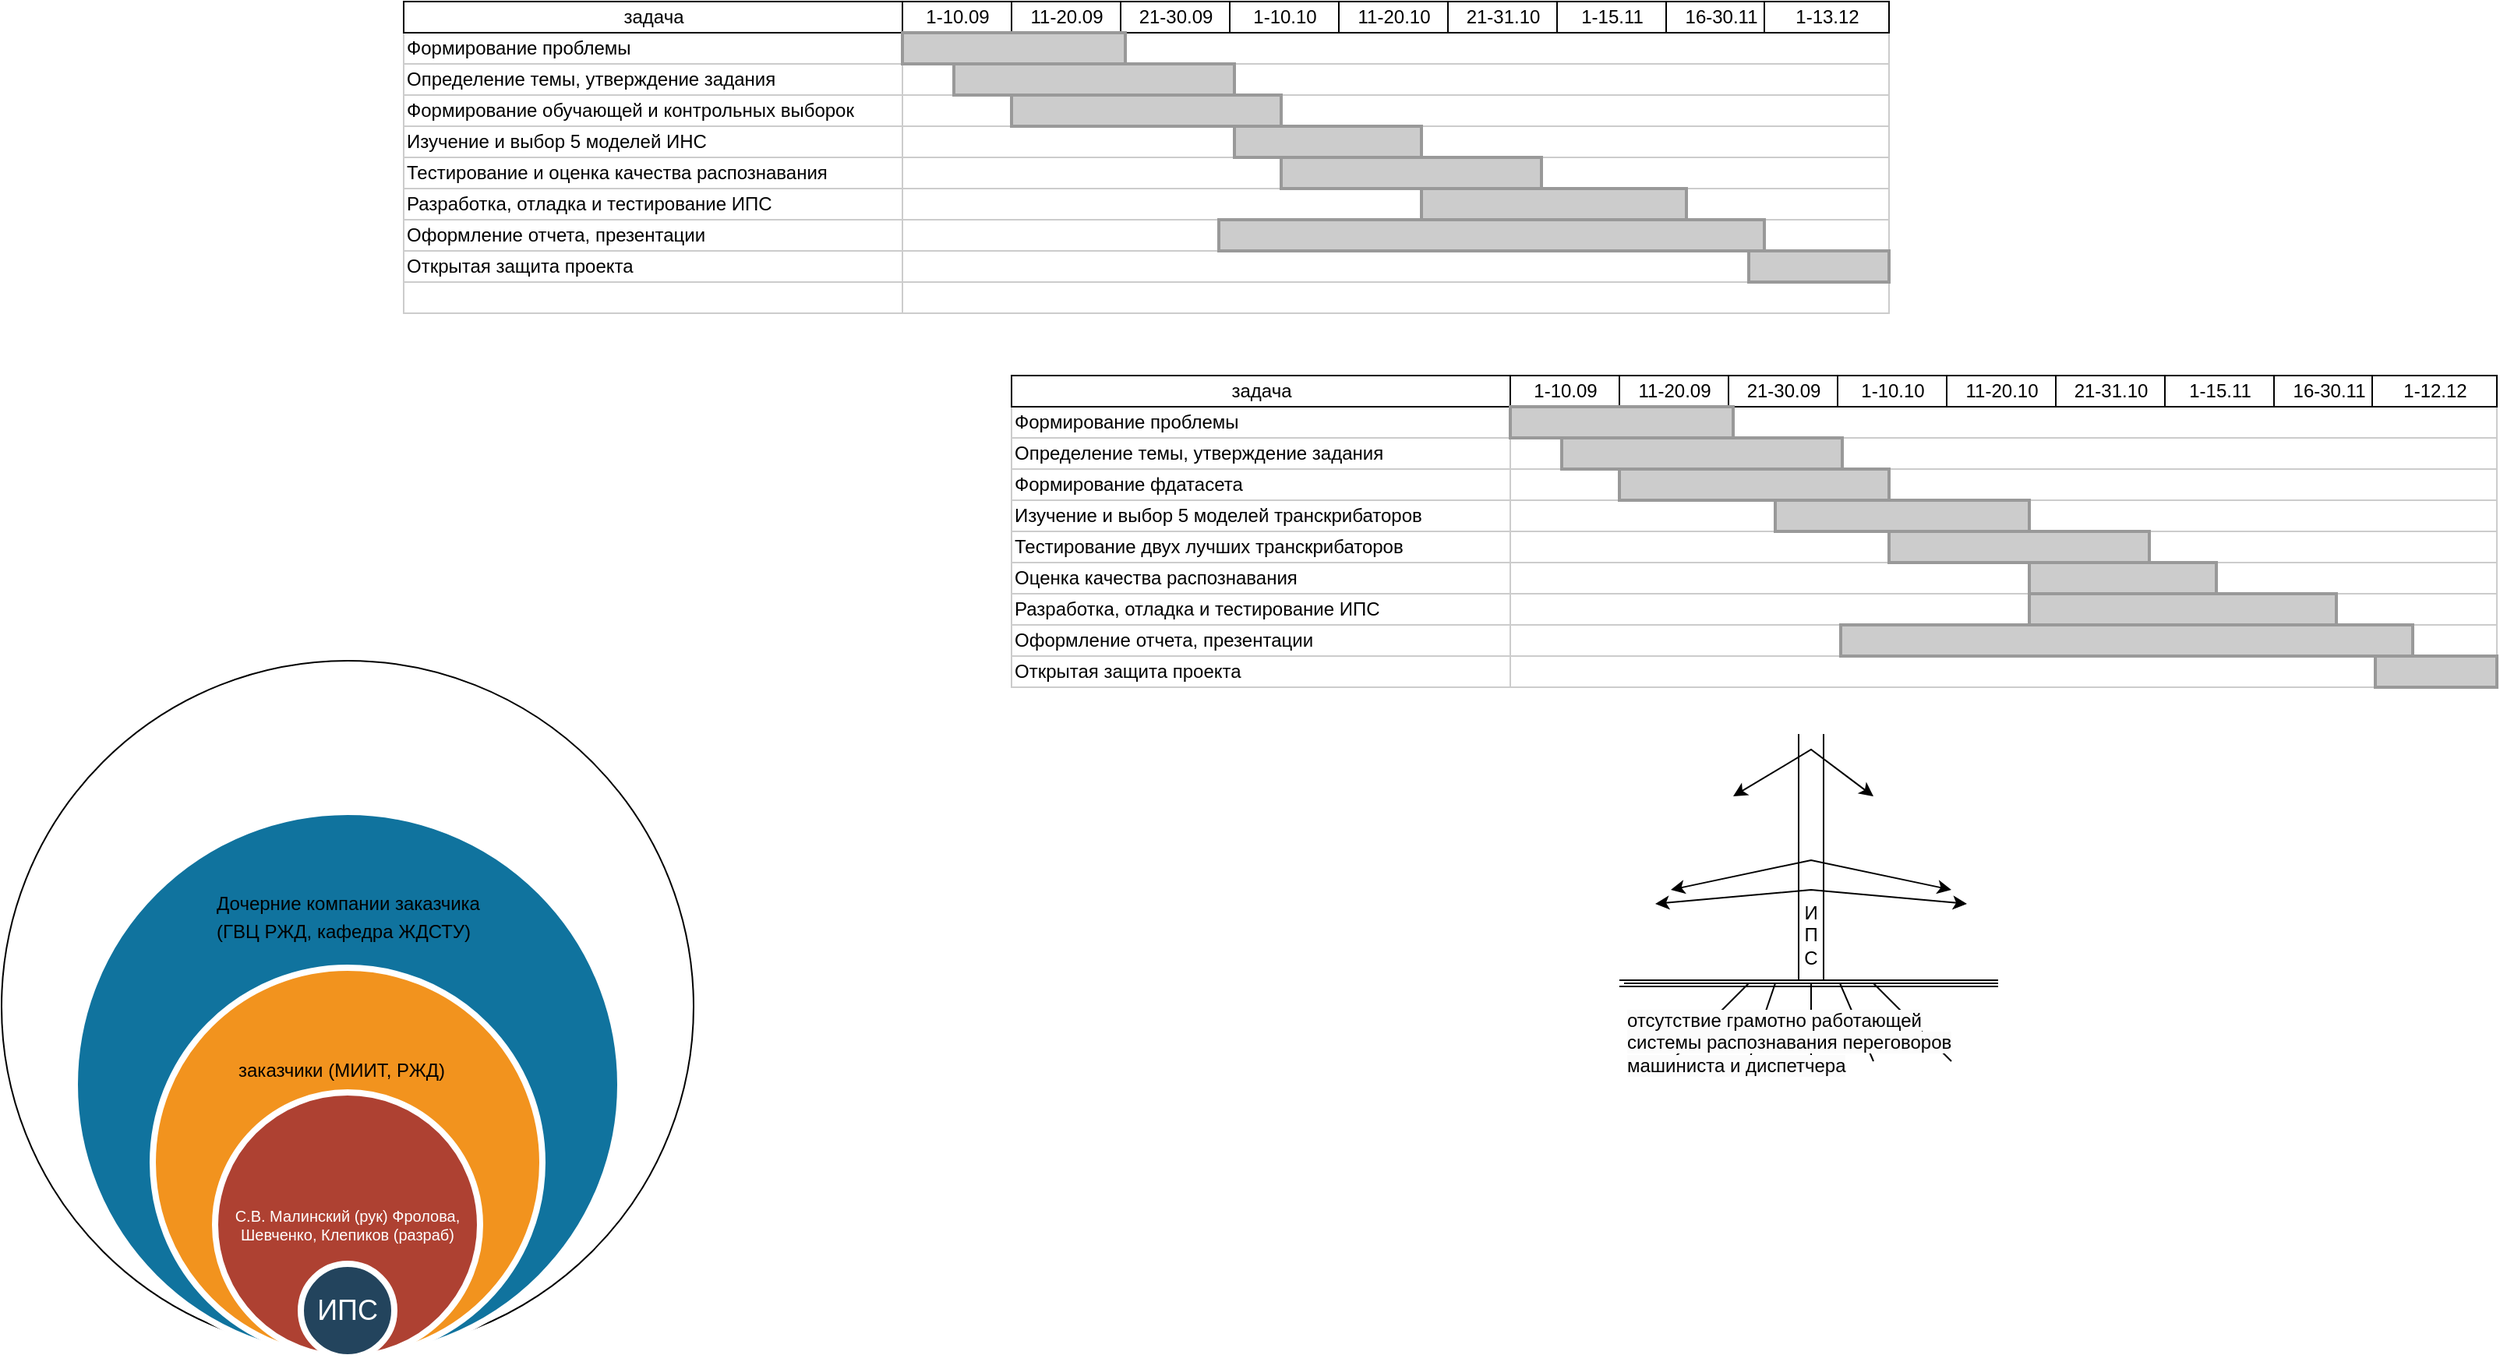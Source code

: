 <mxfile version="22.1.8" type="github">
  <diagram name="Page-1" id="fc2ac565-0d4e-3f0d-88b0-a54af1634ed7">
    <mxGraphModel dx="779" dy="479" grid="0" gridSize="10" guides="1" tooltips="1" connect="0" arrows="1" fold="1" page="1" pageScale="1.5" pageWidth="1169" pageHeight="827" background="none" math="0" shadow="0">
      <root>
        <mxCell id="0" style=";html=1;" />
        <mxCell id="1" style=";html=1;" parent="0" />
        <mxCell id="1W--H6vVa6nzlQjFEcoV-141" value="" style="ellipse;whiteSpace=wrap;html=1;aspect=fixed;" vertex="1" parent="1">
          <mxGeometry x="39" y="553" width="444" height="444" as="geometry" />
        </mxCell>
        <mxCell id="1W--H6vVa6nzlQjFEcoV-101" value="" style="align=left;strokeColor=#CCCCCC;html=1;" vertex="1" parent="1">
          <mxGeometry x="617" y="190" width="633" height="20" as="geometry" />
        </mxCell>
        <mxCell id="75" value="Формирование проблемы" style="align=left;strokeColor=#CCCCCC;html=1;" parent="1" vertex="1">
          <mxGeometry x="297.0" y="150.0" width="320.0" height="20.0" as="geometry" />
        </mxCell>
        <mxCell id="80" value="Определение темы, утверждение задания&lt;span style=&quot;white-space: pre;&quot;&gt;&lt;br&gt;&lt;/span&gt;" style="align=left;strokeColor=#CCCCCC;html=1;" parent="1" vertex="1">
          <mxGeometry x="297" y="170.0" width="320" height="20" as="geometry" />
        </mxCell>
        <mxCell id="85" value="Формирование обучающей и контрольных выборок" style="align=left;strokeColor=#CCCCCC;html=1;" parent="1" vertex="1">
          <mxGeometry x="297.0" y="190.0" width="320.0" height="20" as="geometry" />
        </mxCell>
        <mxCell id="90" value="Открытая защита проекта" style="align=left;strokeColor=#CCCCCC;html=1;" parent="1" vertex="1">
          <mxGeometry x="297.0" y="290.0" width="320.0" height="20" as="geometry" />
        </mxCell>
        <mxCell id="95" value="Тестирование и оценка качества распознавания" style="align=left;strokeColor=#CCCCCC;html=1;" parent="1" vertex="1">
          <mxGeometry x="297.0" y="230.0" width="320.0" height="20" as="geometry" />
        </mxCell>
        <mxCell id="100" value="Оформление отчета, презентации" style="align=left;strokeColor=#CCCCCC;html=1;" parent="1" vertex="1">
          <mxGeometry x="297.0" y="270.0" width="320.0" height="20" as="geometry" />
        </mxCell>
        <mxCell id="2" value="задача" style="strokeWidth=1;fontStyle=0;html=1;" parent="1" vertex="1">
          <mxGeometry x="297" y="130" width="320" height="20" as="geometry" />
        </mxCell>
        <mxCell id="67c90442a009f359-289" value="Разработка, отладка и тестирование ИПС" style="align=left;strokeColor=#CCCCCC;html=1;" parent="1" vertex="1">
          <mxGeometry x="297.0" y="250.0" width="320.0" height="20" as="geometry" />
        </mxCell>
        <mxCell id="67c90442a009f359-290" value="" style="align=left;strokeColor=#CCCCCC;html=1;" parent="1" vertex="1">
          <mxGeometry x="297.0" y="310.0" width="320.0" height="20" as="geometry" />
        </mxCell>
        <mxCell id="67c90442a009f359-291" value="" style="align=left;strokeColor=#CCCCCC;html=1;" parent="1" vertex="1">
          <mxGeometry x="617" y="150" width="633" height="20" as="geometry" />
        </mxCell>
        <mxCell id="4" value="1-10.09" style="strokeWidth=1;fontStyle=0;html=1;" parent="1" vertex="1">
          <mxGeometry x="617" y="130" width="70" height="20" as="geometry" />
        </mxCell>
        <mxCell id="67c90442a009f359-278" value="11-20.09" style="strokeWidth=1;fontStyle=0;html=1;" parent="1" vertex="1">
          <mxGeometry x="687" y="130" width="70" height="20" as="geometry" />
        </mxCell>
        <mxCell id="67c90442a009f359-279" value="21-30.09" style="strokeWidth=1;fontStyle=0;html=1;" parent="1" vertex="1">
          <mxGeometry x="757" y="130" width="70" height="20" as="geometry" />
        </mxCell>
        <mxCell id="67c90442a009f359-280" value="1-10.10" style="strokeWidth=1;fontStyle=0;html=1;" parent="1" vertex="1">
          <mxGeometry x="827" y="130" width="70" height="20" as="geometry" />
        </mxCell>
        <mxCell id="67c90442a009f359-281" value="11-20.10" style="strokeWidth=1;fontStyle=0;html=1;" parent="1" vertex="1">
          <mxGeometry x="897" y="130" width="70" height="20" as="geometry" />
        </mxCell>
        <mxCell id="67c90442a009f359-282" value="21-31.10" style="strokeWidth=1;fontStyle=0;html=1;" parent="1" vertex="1">
          <mxGeometry x="967" y="130" width="70" height="20" as="geometry" />
        </mxCell>
        <mxCell id="67c90442a009f359-283" value="1-15.11" style="strokeWidth=1;fontStyle=0;html=1;" parent="1" vertex="1">
          <mxGeometry x="1037" y="130" width="70" height="20" as="geometry" />
        </mxCell>
        <mxCell id="67c90442a009f359-284" value="16-30.11" style="strokeWidth=1;fontStyle=0;html=1;" parent="1" vertex="1">
          <mxGeometry x="1107" y="130" width="70" height="20" as="geometry" />
        </mxCell>
        <mxCell id="67c90442a009f359-286" value="1-13.12" style="strokeWidth=1;fontStyle=0;html=1;" parent="1" vertex="1">
          <mxGeometry x="1170" y="130" width="80" height="20" as="geometry" />
        </mxCell>
        <mxCell id="67c90442a009f359-292" value="" style="align=left;strokeColor=#CCCCCC;html=1;" parent="1" vertex="1">
          <mxGeometry x="617" y="170" width="633" height="20" as="geometry" />
        </mxCell>
        <mxCell id="67c90442a009f359-293" value="" style="align=left;strokeColor=#CCCCCC;html=1;" parent="1" vertex="1">
          <mxGeometry x="617" y="210" width="633" height="20" as="geometry" />
        </mxCell>
        <mxCell id="67c90442a009f359-294" value="" style="align=left;strokeColor=#CCCCCC;html=1;" parent="1" vertex="1">
          <mxGeometry x="617" y="230" width="633" height="20" as="geometry" />
        </mxCell>
        <mxCell id="67c90442a009f359-295" value="" style="align=left;strokeColor=#CCCCCC;html=1;" parent="1" vertex="1">
          <mxGeometry x="617" y="250" width="633" height="20" as="geometry" />
        </mxCell>
        <mxCell id="67c90442a009f359-296" value="" style="align=left;strokeColor=#CCCCCC;html=1;" parent="1" vertex="1">
          <mxGeometry x="617" y="270" width="633" height="20" as="geometry" />
        </mxCell>
        <mxCell id="67c90442a009f359-297" value="" style="align=left;strokeColor=#CCCCCC;html=1;" parent="1" vertex="1">
          <mxGeometry x="617" y="290" width="633" height="20" as="geometry" />
        </mxCell>
        <mxCell id="67c90442a009f359-298" value="" style="align=left;strokeColor=#CCCCCC;html=1;" parent="1" vertex="1">
          <mxGeometry x="617" y="310" width="633" height="20" as="geometry" />
        </mxCell>
        <mxCell id="67c90442a009f359-299" value="" style="whiteSpace=wrap;html=1;strokeWidth=2;fillColor=#CCCCCC;gradientColor=none;fontSize=14;align=center;strokeColor=#999999;" parent="1" vertex="1">
          <mxGeometry x="617" y="150" width="143" height="20" as="geometry" />
        </mxCell>
        <mxCell id="67c90442a009f359-300" value="" style="whiteSpace=wrap;html=1;strokeWidth=2;fillColor=#CCCCCC;gradientColor=none;fontSize=14;align=center;strokeColor=#999999;" parent="1" vertex="1">
          <mxGeometry x="650" y="170" width="180" height="20" as="geometry" />
        </mxCell>
        <mxCell id="67c90442a009f359-301" value="" style="whiteSpace=wrap;html=1;strokeWidth=2;fillColor=#CCCCCC;gradientColor=none;fontSize=14;align=center;strokeColor=#999999;" parent="1" vertex="1">
          <mxGeometry x="687" y="190" width="173" height="20" as="geometry" />
        </mxCell>
        <mxCell id="67c90442a009f359-302" value="" style="whiteSpace=wrap;html=1;strokeWidth=2;fillColor=#CCCCCC;gradientColor=none;fontSize=14;align=center;strokeColor=#999999;" parent="1" vertex="1">
          <mxGeometry x="830" y="210" width="120" height="20" as="geometry" />
        </mxCell>
        <mxCell id="67c90442a009f359-303" value="" style="whiteSpace=wrap;html=1;strokeWidth=2;fillColor=#CCCCCC;gradientColor=none;fontSize=14;align=center;strokeColor=#999999;" parent="1" vertex="1">
          <mxGeometry x="860" y="230" width="167" height="20" as="geometry" />
        </mxCell>
        <mxCell id="67c90442a009f359-304" value="" style="whiteSpace=wrap;html=1;strokeWidth=2;fillColor=#CCCCCC;gradientColor=none;fontSize=14;align=center;strokeColor=#999999;" parent="1" vertex="1">
          <mxGeometry x="950" y="250" width="170" height="20" as="geometry" />
        </mxCell>
        <mxCell id="67c90442a009f359-305" value="" style="whiteSpace=wrap;html=1;strokeWidth=2;fillColor=#CCCCCC;gradientColor=none;fontSize=14;align=center;strokeColor=#999999;" parent="1" vertex="1">
          <mxGeometry x="820" y="270" width="350" height="20" as="geometry" />
        </mxCell>
        <mxCell id="67c90442a009f359-306" value="" style="whiteSpace=wrap;html=1;strokeWidth=2;fillColor=#CCCCCC;gradientColor=none;fontSize=14;align=center;strokeColor=#999999;" parent="1" vertex="1">
          <mxGeometry x="1160" y="290" width="90" height="20" as="geometry" />
        </mxCell>
        <mxCell id="t3raDtDk3WNf8D7AOKck-101" value="" style="ellipse;html=1;strokeWidth=4;fillColor=#10739E;strokeColor=#ffffff;shadow=0;fontSize=10;fontColor=#FFFFFF;align=center;fontStyle=0;whiteSpace=wrap;spacing=10;movable=0;resizable=0;rotatable=0;deletable=0;editable=0;locked=1;connectable=0;" parent="1" vertex="1">
          <mxGeometry x="86" y="650" width="350" height="350" as="geometry" />
        </mxCell>
        <mxCell id="t3raDtDk3WNf8D7AOKck-102" value="м" style="ellipse;html=1;strokeWidth=4;fillColor=#F2931E;strokeColor=#ffffff;shadow=0;fontSize=10;fontColor=#FFFFFF;align=center;fontStyle=0;whiteSpace=wrap;spacing=10;movable=0;resizable=0;rotatable=0;deletable=0;editable=0;locked=1;connectable=0;" parent="1" vertex="1">
          <mxGeometry x="136" y="750" width="250" height="250" as="geometry" />
        </mxCell>
        <mxCell id="t3raDtDk3WNf8D7AOKck-103" value="С.В. Малинский (рук) Фролова, Шевченко, Клепиков (разраб)" style="ellipse;html=1;strokeWidth=4;fillColor=#AE4132;strokeColor=#ffffff;shadow=0;fontSize=10;fontColor=#FFFFFF;align=center;fontStyle=0;whiteSpace=wrap;spacing=10;movable=0;resizable=0;rotatable=0;deletable=0;editable=0;locked=1;connectable=0;" parent="1" vertex="1">
          <mxGeometry x="176" y="830" width="170" height="170" as="geometry" />
        </mxCell>
        <mxCell id="t3raDtDk3WNf8D7AOKck-104" value="&lt;font style=&quot;font-size: 18px;&quot;&gt;ИПС&lt;/font&gt;" style="ellipse;html=1;strokeWidth=4;fillColor=#23445D;strokeColor=#ffffff;shadow=0;fontSize=10;fontColor=#FFFFFF;align=center;fontStyle=0;whiteSpace=wrap;spacing=10;movable=0;resizable=0;rotatable=0;deletable=0;editable=0;locked=1;connectable=0;" parent="1" vertex="1">
          <mxGeometry x="231" y="940" width="60" height="60" as="geometry" />
        </mxCell>
        <mxCell id="t3raDtDk3WNf8D7AOKck-108" value="&lt;p&gt;заказчики (МИИТ, РЖД)&lt;br&gt;&lt;/p&gt;" style="text;whiteSpace=wrap;html=1;movable=0;resizable=0;rotatable=0;deletable=0;editable=0;locked=1;connectable=0;" parent="1" vertex="1">
          <mxGeometry x="189" y="790" width="144" height="40" as="geometry" />
        </mxCell>
        <mxCell id="t3raDtDk3WNf8D7AOKck-110" value="&lt;p&gt;(ГВЦ РЖД, кафедра ЖДСТУ)&lt;br&gt;&lt;/p&gt;" style="text;whiteSpace=wrap;html=1;movable=1;resizable=1;rotatable=1;deletable=1;editable=1;locked=0;connectable=1;" parent="1" vertex="1">
          <mxGeometry x="175" y="701" width="172" height="40" as="geometry" />
        </mxCell>
        <mxCell id="t3raDtDk3WNf8D7AOKck-111" value="Дочерние компании заказчика" style="text;html=1;align=center;verticalAlign=middle;resizable=1;points=[];autosize=1;strokeColor=none;fillColor=none;movable=1;rotatable=1;deletable=1;editable=1;locked=0;connectable=1;" parent="1" vertex="1">
          <mxGeometry x="161" y="694" width="200" height="30" as="geometry" />
        </mxCell>
        <mxCell id="t3raDtDk3WNf8D7AOKck-116" value="" style="endArrow=none;html=1;rounded=0;" parent="1" edge="1">
          <mxGeometry width="50" height="50" relative="1" as="geometry">
            <mxPoint x="1110" y="810" as="sourcePoint" />
            <mxPoint x="1160" y="760" as="targetPoint" />
          </mxGeometry>
        </mxCell>
        <mxCell id="t3raDtDk3WNf8D7AOKck-117" value="" style="endArrow=none;html=1;rounded=0;" parent="1" edge="1">
          <mxGeometry width="50" height="50" relative="1" as="geometry">
            <mxPoint x="1290" y="810" as="sourcePoint" />
            <mxPoint x="1240" y="760" as="targetPoint" />
          </mxGeometry>
        </mxCell>
        <mxCell id="t3raDtDk3WNf8D7AOKck-118" value="" style="endArrow=none;html=1;rounded=0;" parent="1" edge="1">
          <mxGeometry width="50" height="50" relative="1" as="geometry">
            <mxPoint x="1200" y="810" as="sourcePoint" />
            <mxPoint x="1200" y="760" as="targetPoint" />
          </mxGeometry>
        </mxCell>
        <mxCell id="t3raDtDk3WNf8D7AOKck-119" value="" style="endArrow=none;html=1;rounded=0;" parent="1" edge="1">
          <mxGeometry width="50" height="50" relative="1" as="geometry">
            <mxPoint x="1160" y="810" as="sourcePoint" />
            <mxPoint x="1177" y="760" as="targetPoint" />
          </mxGeometry>
        </mxCell>
        <mxCell id="t3raDtDk3WNf8D7AOKck-120" value="" style="endArrow=none;html=1;rounded=0;" parent="1" edge="1">
          <mxGeometry width="50" height="50" relative="1" as="geometry">
            <mxPoint x="1240" y="810" as="sourcePoint" />
            <mxPoint x="1218.5" y="760" as="targetPoint" />
          </mxGeometry>
        </mxCell>
        <mxCell id="t3raDtDk3WNf8D7AOKck-121" value="" style="endArrow=none;html=1;rounded=0;" parent="1" edge="1">
          <mxGeometry width="50" height="50" relative="1" as="geometry">
            <mxPoint x="1080" y="760" as="sourcePoint" />
            <mxPoint x="1320" y="760" as="targetPoint" />
          </mxGeometry>
        </mxCell>
        <mxCell id="t3raDtDk3WNf8D7AOKck-122" value="" style="shape=link;html=1;rounded=0;" parent="1" edge="1">
          <mxGeometry width="100" relative="1" as="geometry">
            <mxPoint x="1077" y="760" as="sourcePoint" />
            <mxPoint x="1320" y="760" as="targetPoint" />
          </mxGeometry>
        </mxCell>
        <mxCell id="t3raDtDk3WNf8D7AOKck-125" value="" style="html=1;labelBackgroundColor=#ffffff;startArrow=classic;startFill=1;startSize=6;endArrow=classic;endFill=1;endSize=6;jettySize=auto;orthogonalLoop=1;strokeWidth=1;fontSize=14;rounded=0;" parent="1" edge="1">
          <mxGeometry width="60" height="60" relative="1" as="geometry">
            <mxPoint x="1150" y="640" as="sourcePoint" />
            <mxPoint x="1240" y="640" as="targetPoint" />
            <Array as="points">
              <mxPoint x="1200" y="610" />
            </Array>
          </mxGeometry>
        </mxCell>
        <mxCell id="t3raDtDk3WNf8D7AOKck-126" value="" style="html=1;labelBackgroundColor=#ffffff;startArrow=classic;startFill=1;startSize=6;endArrow=classic;endFill=1;endSize=6;jettySize=auto;orthogonalLoop=1;strokeWidth=1;fontSize=14;rounded=0;" parent="1" edge="1">
          <mxGeometry width="60" height="60" relative="1" as="geometry">
            <mxPoint x="1100" y="709" as="sourcePoint" />
            <mxPoint x="1300" y="709" as="targetPoint" />
            <Array as="points">
              <mxPoint x="1200" y="700" />
            </Array>
          </mxGeometry>
        </mxCell>
        <mxCell id="t3raDtDk3WNf8D7AOKck-127" value="" style="html=1;labelBackgroundColor=#ffffff;startArrow=classic;startFill=1;startSize=6;endArrow=classic;endFill=1;endSize=6;jettySize=auto;orthogonalLoop=1;strokeWidth=1;fontSize=14;rounded=0;" parent="1" edge="1">
          <mxGeometry width="60" height="60" relative="1" as="geometry">
            <mxPoint x="1110" y="700" as="sourcePoint" />
            <mxPoint x="1290" y="700" as="targetPoint" />
            <Array as="points">
              <mxPoint x="1200" y="681" />
            </Array>
          </mxGeometry>
        </mxCell>
        <mxCell id="t3raDtDk3WNf8D7AOKck-130" value="&lt;span style=&quot;caret-color: rgb(0, 0, 0); color: rgb(0, 0, 0); font-family: Helvetica; font-size: 12px; font-style: normal; font-variant-caps: normal; font-weight: normal; letter-spacing: normal; text-align: center; text-indent: 0px; text-transform: none; word-spacing: 0px; -webkit-text-stroke-width: 0px; background-color: rgb(251, 251, 251); text-decoration: none; float: none; display: inline !important;&quot;&gt;отсутствие грамотно работающей системы&amp;nbsp;распознавания переговоров машиниста и диспетчера&lt;/span&gt;" style="text;whiteSpace=wrap;html=1;" parent="1" vertex="1">
          <mxGeometry x="1080" y="770" width="240" height="50" as="geometry" />
        </mxCell>
        <mxCell id="t3raDtDk3WNf8D7AOKck-124" value="" style="verticalLabelPosition=bottom;align=center;dashed=0;html=1;verticalAlign=top;shape=mxgraph.pid.piping.double_flange;pointerEvents=1;" parent="1" vertex="1">
          <mxGeometry x="1190" y="600" width="20" height="158" as="geometry" />
        </mxCell>
        <mxCell id="t3raDtDk3WNf8D7AOKck-131" value="&lt;div style=&quot;text-align: center;&quot;&gt;И П С&lt;/div&gt;" style="text;whiteSpace=wrap;html=1;rotation=0;" parent="1" vertex="1">
          <mxGeometry x="1192" y="701" width="14" height="20" as="geometry" />
        </mxCell>
        <mxCell id="1W--H6vVa6nzlQjFEcoV-100" value="Изучение и выбор 5 моделей ИНС" style="align=left;strokeColor=#CCCCCC;html=1;" vertex="1" parent="1">
          <mxGeometry x="297.0" y="210.0" width="320.0" height="20" as="geometry" />
        </mxCell>
        <mxCell id="1W--H6vVa6nzlQjFEcoV-102" value="" style="align=left;strokeColor=#CCCCCC;html=1;" vertex="1" parent="1">
          <mxGeometry x="1007" y="430" width="633" height="20" as="geometry" />
        </mxCell>
        <mxCell id="1W--H6vVa6nzlQjFEcoV-103" value="Формирование проблемы" style="align=left;strokeColor=#CCCCCC;html=1;" vertex="1" parent="1">
          <mxGeometry x="687.0" y="390.0" width="320.0" height="20.0" as="geometry" />
        </mxCell>
        <mxCell id="1W--H6vVa6nzlQjFEcoV-104" value="Определение темы, утверждение задания&lt;span style=&quot;white-space: pre;&quot;&gt;&lt;br&gt;&lt;/span&gt;" style="align=left;strokeColor=#CCCCCC;html=1;" vertex="1" parent="1">
          <mxGeometry x="687" y="410.0" width="320" height="20" as="geometry" />
        </mxCell>
        <mxCell id="1W--H6vVa6nzlQjFEcoV-105" value="Формирование фдатасета" style="align=left;strokeColor=#CCCCCC;html=1;" vertex="1" parent="1">
          <mxGeometry x="687.0" y="430.0" width="320.0" height="20" as="geometry" />
        </mxCell>
        <mxCell id="1W--H6vVa6nzlQjFEcoV-106" value="Оценка качества распознавания" style="align=left;strokeColor=#CCCCCC;html=1;" vertex="1" parent="1">
          <mxGeometry x="687.0" y="490.0" width="320.0" height="20" as="geometry" />
        </mxCell>
        <mxCell id="1W--H6vVa6nzlQjFEcoV-107" value="Тестирование двух лучших транскрибаторов" style="align=left;strokeColor=#CCCCCC;html=1;" vertex="1" parent="1">
          <mxGeometry x="687.0" y="470.0" width="320.0" height="20" as="geometry" />
        </mxCell>
        <mxCell id="1W--H6vVa6nzlQjFEcoV-108" value="" style="align=left;strokeColor=#CCCCCC;html=1;" vertex="1" parent="1">
          <mxGeometry x="687" y="510" width="335" height="20" as="geometry" />
        </mxCell>
        <mxCell id="1W--H6vVa6nzlQjFEcoV-109" value="задача" style="strokeWidth=1;fontStyle=0;html=1;" vertex="1" parent="1">
          <mxGeometry x="687" y="370" width="320" height="20" as="geometry" />
        </mxCell>
        <mxCell id="1W--H6vVa6nzlQjFEcoV-110" value="Разработка, отладка и тестирование ИПС" style="align=left;strokeColor=#CCCCCC;html=1;" vertex="1" parent="1">
          <mxGeometry x="687.0" y="510.0" width="320.0" height="20" as="geometry" />
        </mxCell>
        <mxCell id="1W--H6vVa6nzlQjFEcoV-111" value="" style="align=left;strokeColor=#CCCCCC;html=1;" vertex="1" parent="1">
          <mxGeometry x="687.0" y="550.0" width="320.0" height="20" as="geometry" />
        </mxCell>
        <mxCell id="1W--H6vVa6nzlQjFEcoV-112" value="" style="align=left;strokeColor=#CCCCCC;html=1;" vertex="1" parent="1">
          <mxGeometry x="1007" y="390" width="633" height="20" as="geometry" />
        </mxCell>
        <mxCell id="1W--H6vVa6nzlQjFEcoV-113" value="1-10.09" style="strokeWidth=1;fontStyle=0;html=1;" vertex="1" parent="1">
          <mxGeometry x="1007" y="370" width="70" height="20" as="geometry" />
        </mxCell>
        <mxCell id="1W--H6vVa6nzlQjFEcoV-114" value="11-20.09" style="strokeWidth=1;fontStyle=0;html=1;" vertex="1" parent="1">
          <mxGeometry x="1077" y="370" width="70" height="20" as="geometry" />
        </mxCell>
        <mxCell id="1W--H6vVa6nzlQjFEcoV-115" value="21-30.09" style="strokeWidth=1;fontStyle=0;html=1;" vertex="1" parent="1">
          <mxGeometry x="1147" y="370" width="70" height="20" as="geometry" />
        </mxCell>
        <mxCell id="1W--H6vVa6nzlQjFEcoV-116" value="1-10.10" style="strokeWidth=1;fontStyle=0;html=1;" vertex="1" parent="1">
          <mxGeometry x="1217" y="370" width="70" height="20" as="geometry" />
        </mxCell>
        <mxCell id="1W--H6vVa6nzlQjFEcoV-117" value="11-20.10" style="strokeWidth=1;fontStyle=0;html=1;" vertex="1" parent="1">
          <mxGeometry x="1287" y="370" width="70" height="20" as="geometry" />
        </mxCell>
        <mxCell id="1W--H6vVa6nzlQjFEcoV-118" value="21-31.10" style="strokeWidth=1;fontStyle=0;html=1;" vertex="1" parent="1">
          <mxGeometry x="1357" y="370" width="70" height="20" as="geometry" />
        </mxCell>
        <mxCell id="1W--H6vVa6nzlQjFEcoV-119" value="1-15.11" style="strokeWidth=1;fontStyle=0;html=1;" vertex="1" parent="1">
          <mxGeometry x="1427" y="370" width="70" height="20" as="geometry" />
        </mxCell>
        <mxCell id="1W--H6vVa6nzlQjFEcoV-120" value="16-30.11" style="strokeWidth=1;fontStyle=0;html=1;" vertex="1" parent="1">
          <mxGeometry x="1497" y="370" width="70" height="20" as="geometry" />
        </mxCell>
        <mxCell id="1W--H6vVa6nzlQjFEcoV-121" value="1-12.12" style="strokeWidth=1;fontStyle=0;html=1;" vertex="1" parent="1">
          <mxGeometry x="1560" y="370" width="80" height="20" as="geometry" />
        </mxCell>
        <mxCell id="1W--H6vVa6nzlQjFEcoV-122" value="" style="align=left;strokeColor=#CCCCCC;html=1;" vertex="1" parent="1">
          <mxGeometry x="1007" y="410" width="633" height="20" as="geometry" />
        </mxCell>
        <mxCell id="1W--H6vVa6nzlQjFEcoV-123" value="" style="align=left;strokeColor=#CCCCCC;html=1;" vertex="1" parent="1">
          <mxGeometry x="1007" y="450" width="633" height="20" as="geometry" />
        </mxCell>
        <mxCell id="1W--H6vVa6nzlQjFEcoV-124" value="" style="align=left;strokeColor=#CCCCCC;html=1;" vertex="1" parent="1">
          <mxGeometry x="1007" y="470" width="633" height="20" as="geometry" />
        </mxCell>
        <mxCell id="1W--H6vVa6nzlQjFEcoV-125" value="" style="align=left;strokeColor=#CCCCCC;html=1;" vertex="1" parent="1">
          <mxGeometry x="1007" y="490" width="633" height="20" as="geometry" />
        </mxCell>
        <mxCell id="1W--H6vVa6nzlQjFEcoV-126" value="" style="align=left;strokeColor=#CCCCCC;html=1;" vertex="1" parent="1">
          <mxGeometry x="1007" y="510" width="633" height="20" as="geometry" />
        </mxCell>
        <mxCell id="1W--H6vVa6nzlQjFEcoV-127" value="" style="align=left;strokeColor=#CCCCCC;html=1;" vertex="1" parent="1">
          <mxGeometry x="1007" y="530" width="633" height="20" as="geometry" />
        </mxCell>
        <mxCell id="1W--H6vVa6nzlQjFEcoV-128" value="" style="align=left;strokeColor=#CCCCCC;html=1;" vertex="1" parent="1">
          <mxGeometry x="1007" y="550" width="633" height="20" as="geometry" />
        </mxCell>
        <mxCell id="1W--H6vVa6nzlQjFEcoV-129" value="" style="whiteSpace=wrap;html=1;strokeWidth=2;fillColor=#CCCCCC;gradientColor=none;fontSize=14;align=center;strokeColor=#999999;" vertex="1" parent="1">
          <mxGeometry x="1007" y="390" width="143" height="20" as="geometry" />
        </mxCell>
        <mxCell id="1W--H6vVa6nzlQjFEcoV-130" value="" style="whiteSpace=wrap;html=1;strokeWidth=2;fillColor=#CCCCCC;gradientColor=none;fontSize=14;align=center;strokeColor=#999999;" vertex="1" parent="1">
          <mxGeometry x="1040" y="410" width="180" height="20" as="geometry" />
        </mxCell>
        <mxCell id="1W--H6vVa6nzlQjFEcoV-131" value="" style="whiteSpace=wrap;html=1;strokeWidth=2;fillColor=#CCCCCC;gradientColor=none;fontSize=14;align=center;strokeColor=#999999;" vertex="1" parent="1">
          <mxGeometry x="1077" y="430" width="173" height="20" as="geometry" />
        </mxCell>
        <mxCell id="1W--H6vVa6nzlQjFEcoV-132" value="" style="whiteSpace=wrap;html=1;strokeWidth=2;fillColor=#CCCCCC;gradientColor=none;fontSize=14;align=center;strokeColor=#999999;" vertex="1" parent="1">
          <mxGeometry x="1177" y="450" width="163" height="20" as="geometry" />
        </mxCell>
        <mxCell id="1W--H6vVa6nzlQjFEcoV-133" value="" style="whiteSpace=wrap;html=1;strokeWidth=2;fillColor=#CCCCCC;gradientColor=none;fontSize=14;align=center;strokeColor=#999999;" vertex="1" parent="1">
          <mxGeometry x="1250" y="470" width="167" height="20" as="geometry" />
        </mxCell>
        <mxCell id="1W--H6vVa6nzlQjFEcoV-134" value="" style="whiteSpace=wrap;html=1;strokeWidth=2;fillColor=#CCCCCC;gradientColor=none;fontSize=14;align=center;strokeColor=#999999;" vertex="1" parent="1">
          <mxGeometry x="1340" y="490" width="120" height="20" as="geometry" />
        </mxCell>
        <mxCell id="1W--H6vVa6nzlQjFEcoV-135" value="" style="whiteSpace=wrap;html=1;strokeWidth=2;fillColor=#CCCCCC;gradientColor=none;fontSize=14;align=center;strokeColor=#999999;" vertex="1" parent="1">
          <mxGeometry x="1340" y="510" width="197" height="20" as="geometry" />
        </mxCell>
        <mxCell id="1W--H6vVa6nzlQjFEcoV-136" value="" style="whiteSpace=wrap;html=1;strokeWidth=2;fillColor=#CCCCCC;gradientColor=none;fontSize=14;align=center;strokeColor=#999999;" vertex="1" parent="1">
          <mxGeometry x="1219" y="530" width="367" height="20" as="geometry" />
        </mxCell>
        <mxCell id="1W--H6vVa6nzlQjFEcoV-137" value="Изучение и выбор 5 моделей транскрибаторов" style="align=left;strokeColor=#CCCCCC;html=1;" vertex="1" parent="1">
          <mxGeometry x="687.0" y="450.0" width="320.0" height="20" as="geometry" />
        </mxCell>
        <mxCell id="1W--H6vVa6nzlQjFEcoV-138" value="Открытая защита проекта" style="align=left;strokeColor=#CCCCCC;html=1;" vertex="1" parent="1">
          <mxGeometry x="687.0" y="550.0" width="320.0" height="20" as="geometry" />
        </mxCell>
        <mxCell id="1W--H6vVa6nzlQjFEcoV-139" value="Оформление отчета, презентации" style="align=left;strokeColor=#CCCCCC;html=1;" vertex="1" parent="1">
          <mxGeometry x="687.0" y="530.0" width="320.0" height="20" as="geometry" />
        </mxCell>
        <mxCell id="1W--H6vVa6nzlQjFEcoV-140" value="" style="whiteSpace=wrap;html=1;strokeWidth=2;fillColor=#CCCCCC;gradientColor=none;fontSize=14;align=center;strokeColor=#999999;" vertex="1" parent="1">
          <mxGeometry x="1562" y="550" width="78" height="20" as="geometry" />
        </mxCell>
      </root>
    </mxGraphModel>
  </diagram>
</mxfile>
